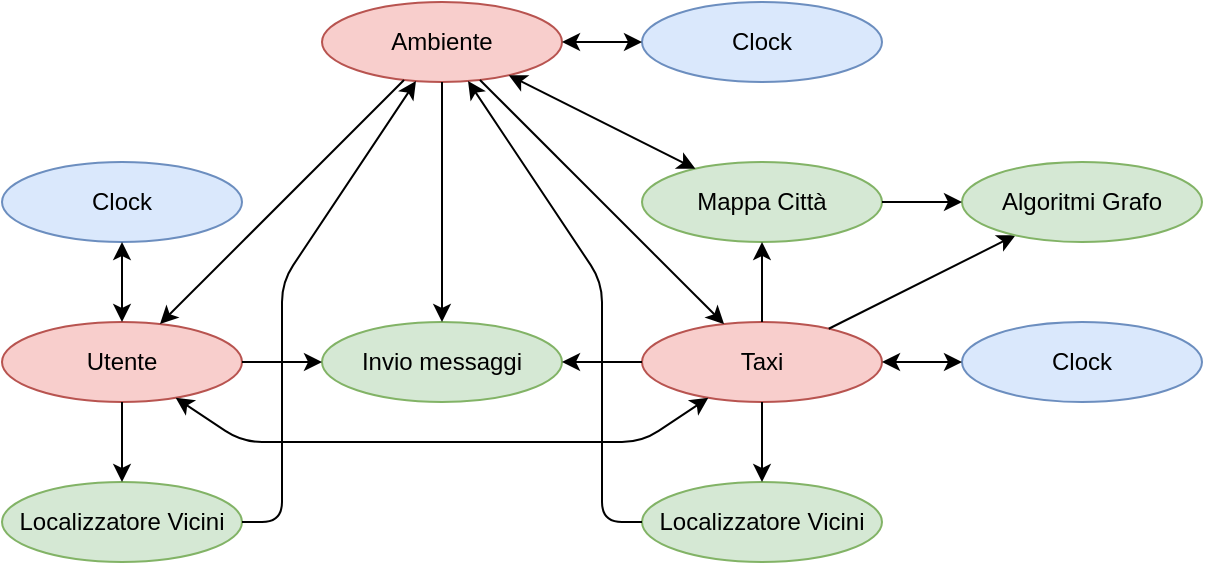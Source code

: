 <mxfile version="12.9.3" type="device"><diagram id="goIGYOIiu6fr8bYWdelc" name="Page-1"><mxGraphModel dx="791" dy="391" grid="1" gridSize="10" guides="1" tooltips="1" connect="1" arrows="1" fold="1" page="1" pageScale="1" pageWidth="827" pageHeight="1169" math="0" shadow="0"><root><mxCell id="0"/><mxCell id="1" parent="0"/><mxCell id="Is1H8vmeRZIpoCWJS2BI-1" value="Invio messaggi" style="ellipse;whiteSpace=wrap;html=1;fillColor=#d5e8d4;strokeColor=#82b366;" parent="1" vertex="1"><mxGeometry x="280" y="520" width="120" height="40" as="geometry"/></mxCell><mxCell id="Is1H8vmeRZIpoCWJS2BI-2" value="Localizzatore Vicini" style="ellipse;whiteSpace=wrap;html=1;fillColor=#d5e8d4;strokeColor=#82b366;" parent="1" vertex="1"><mxGeometry x="120" y="600" width="120" height="40" as="geometry"/></mxCell><mxCell id="Is1H8vmeRZIpoCWJS2BI-3" value="Taxi" style="ellipse;whiteSpace=wrap;html=1;fillColor=#f8cecc;strokeColor=#b85450;" parent="1" vertex="1"><mxGeometry x="440" y="520" width="120" height="40" as="geometry"/></mxCell><mxCell id="Is1H8vmeRZIpoCWJS2BI-4" value="Utente" style="ellipse;whiteSpace=wrap;html=1;fillColor=#f8cecc;strokeColor=#b85450;" parent="1" vertex="1"><mxGeometry x="120" y="520" width="120" height="40" as="geometry"/></mxCell><mxCell id="Is1H8vmeRZIpoCWJS2BI-5" value="Ambiente" style="ellipse;whiteSpace=wrap;html=1;fillColor=#f8cecc;strokeColor=#b85450;" parent="1" vertex="1"><mxGeometry x="280" y="360" width="120" height="40" as="geometry"/></mxCell><mxCell id="Is1H8vmeRZIpoCWJS2BI-6" value="Mappa Città" style="ellipse;whiteSpace=wrap;html=1;fillColor=#d5e8d4;strokeColor=#82b366;" parent="1" vertex="1"><mxGeometry x="440" y="440" width="120" height="40" as="geometry"/></mxCell><mxCell id="Is1H8vmeRZIpoCWJS2BI-7" value="" style="endArrow=classic;html=1;" parent="1" source="Is1H8vmeRZIpoCWJS2BI-5" target="Is1H8vmeRZIpoCWJS2BI-4" edge="1"><mxGeometry width="50" height="50" relative="1" as="geometry"><mxPoint x="-120" y="480" as="sourcePoint"/><mxPoint x="-260" y="340" as="targetPoint"/></mxGeometry></mxCell><mxCell id="Is1H8vmeRZIpoCWJS2BI-8" value="" style="endArrow=classic;html=1;" parent="1" source="Is1H8vmeRZIpoCWJS2BI-4" target="Is1H8vmeRZIpoCWJS2BI-2" edge="1"><mxGeometry width="50" height="50" relative="1" as="geometry"><mxPoint x="-66.324" y="803.947" as="sourcePoint"/><mxPoint x="-70" y="825" as="targetPoint"/></mxGeometry></mxCell><mxCell id="Is1H8vmeRZIpoCWJS2BI-9" value="" style="endArrow=classic;html=1;" parent="1" source="Is1H8vmeRZIpoCWJS2BI-4" target="Is1H8vmeRZIpoCWJS2BI-1" edge="1"><mxGeometry width="50" height="50" relative="1" as="geometry"><mxPoint x="3.664" y="792.435" as="sourcePoint"/><mxPoint x="170" y="995" as="targetPoint"/></mxGeometry></mxCell><mxCell id="Is1H8vmeRZIpoCWJS2BI-10" value="" style="endArrow=classic;html=1;" parent="1" source="Is1H8vmeRZIpoCWJS2BI-3" target="Is1H8vmeRZIpoCWJS2BI-1" edge="1"><mxGeometry width="50" height="50" relative="1" as="geometry"><mxPoint x="350" y="905" as="sourcePoint"/><mxPoint x="400" y="855" as="targetPoint"/></mxGeometry></mxCell><mxCell id="Is1H8vmeRZIpoCWJS2BI-11" value="" style="endArrow=classic;html=1;" parent="1" source="Is1H8vmeRZIpoCWJS2BI-3" target="Is1H8vmeRZIpoCWJS2BI-13" edge="1"><mxGeometry width="50" height="50" relative="1" as="geometry"><mxPoint x="410" y="875" as="sourcePoint"/><mxPoint x="572" y="577" as="targetPoint"/></mxGeometry></mxCell><mxCell id="Is1H8vmeRZIpoCWJS2BI-12" value="" style="endArrow=classic;html=1;" parent="1" source="Is1H8vmeRZIpoCWJS2BI-5" target="Is1H8vmeRZIpoCWJS2BI-3" edge="1"><mxGeometry width="50" height="50" relative="1" as="geometry"><mxPoint x="90" y="470" as="sourcePoint"/><mxPoint x="360" y="400" as="targetPoint"/></mxGeometry></mxCell><mxCell id="Is1H8vmeRZIpoCWJS2BI-13" value="Algoritmi Grafo" style="ellipse;whiteSpace=wrap;html=1;fillColor=#d5e8d4;strokeColor=#82b366;" parent="1" vertex="1"><mxGeometry x="600" y="440" width="120" height="40" as="geometry"/></mxCell><mxCell id="Is1H8vmeRZIpoCWJS2BI-14" value="" style="endArrow=classic;html=1;strokeColor=#000000;" parent="1" source="Is1H8vmeRZIpoCWJS2BI-3" target="Is1H8vmeRZIpoCWJS2BI-6" edge="1"><mxGeometry width="50" height="50" relative="1" as="geometry"><mxPoint x="460" y="700" as="sourcePoint"/><mxPoint x="510" y="650" as="targetPoint"/></mxGeometry></mxCell><mxCell id="Is1H8vmeRZIpoCWJS2BI-17" value="" style="endArrow=classic;startArrow=classic;html=1;" parent="1" source="Is1H8vmeRZIpoCWJS2BI-5" target="Is1H8vmeRZIpoCWJS2BI-6" edge="1"><mxGeometry width="50" height="50" relative="1" as="geometry"><mxPoint x="440" y="380" as="sourcePoint"/><mxPoint x="490" y="330" as="targetPoint"/></mxGeometry></mxCell><mxCell id="Is1H8vmeRZIpoCWJS2BI-18" value="" style="endArrow=classic;startArrow=classic;html=1;" parent="1" source="Is1H8vmeRZIpoCWJS2BI-4" target="Is1H8vmeRZIpoCWJS2BI-3" edge="1"><mxGeometry width="50" height="50" relative="1" as="geometry"><mxPoint x="280" y="645" as="sourcePoint"/><mxPoint x="330" y="595" as="targetPoint"/><Array as="points"><mxPoint x="240" y="580"/><mxPoint x="440" y="580"/></Array></mxGeometry></mxCell><mxCell id="Is1H8vmeRZIpoCWJS2BI-19" value="Clock" style="ellipse;whiteSpace=wrap;html=1;fillColor=#dae8fc;strokeColor=#6c8ebf;" parent="1" vertex="1"><mxGeometry x="600" y="520" width="120" height="40" as="geometry"/></mxCell><mxCell id="Is1H8vmeRZIpoCWJS2BI-20" value="" style="endArrow=classic;startArrow=classic;html=1;" parent="1" source="Is1H8vmeRZIpoCWJS2BI-19" target="Is1H8vmeRZIpoCWJS2BI-3" edge="1"><mxGeometry width="50" height="50" relative="1" as="geometry"><mxPoint x="630" y="695" as="sourcePoint"/><mxPoint x="680" y="645" as="targetPoint"/></mxGeometry></mxCell><mxCell id="NrK9EzW2OxmsmY1sQKJ_-1" value="Clock" style="ellipse;whiteSpace=wrap;html=1;fillColor=#dae8fc;strokeColor=#6c8ebf;" vertex="1" parent="1"><mxGeometry x="440" y="360" width="120" height="40" as="geometry"/></mxCell><mxCell id="NrK9EzW2OxmsmY1sQKJ_-3" value="" style="endArrow=classic;startArrow=classic;html=1;" edge="1" parent="1" source="Is1H8vmeRZIpoCWJS2BI-5" target="NrK9EzW2OxmsmY1sQKJ_-1"><mxGeometry width="50" height="50" relative="1" as="geometry"><mxPoint x="390" y="340" as="sourcePoint"/><mxPoint x="440" y="290" as="targetPoint"/></mxGeometry></mxCell><mxCell id="NrK9EzW2OxmsmY1sQKJ_-4" value="Clock" style="ellipse;whiteSpace=wrap;html=1;fillColor=#dae8fc;strokeColor=#6c8ebf;" vertex="1" parent="1"><mxGeometry x="120" y="440" width="120" height="40" as="geometry"/></mxCell><mxCell id="NrK9EzW2OxmsmY1sQKJ_-5" value="" style="endArrow=classic;startArrow=classic;html=1;" edge="1" parent="1" source="NrK9EzW2OxmsmY1sQKJ_-4" target="Is1H8vmeRZIpoCWJS2BI-4"><mxGeometry width="50" height="50" relative="1" as="geometry"><mxPoint x="20" y="640" as="sourcePoint"/><mxPoint x="70" y="590" as="targetPoint"/></mxGeometry></mxCell><mxCell id="NrK9EzW2OxmsmY1sQKJ_-6" value="Localizzatore Vicini" style="ellipse;whiteSpace=wrap;html=1;fillColor=#d5e8d4;strokeColor=#82b366;" vertex="1" parent="1"><mxGeometry x="440" y="600" width="120" height="40" as="geometry"/></mxCell><mxCell id="NrK9EzW2OxmsmY1sQKJ_-8" value="" style="endArrow=classic;html=1;" edge="1" parent="1" source="Is1H8vmeRZIpoCWJS2BI-3" target="NrK9EzW2OxmsmY1sQKJ_-6"><mxGeometry width="50" height="50" relative="1" as="geometry"><mxPoint x="540" y="730" as="sourcePoint"/><mxPoint x="590" y="680" as="targetPoint"/></mxGeometry></mxCell><mxCell id="NrK9EzW2OxmsmY1sQKJ_-9" value="" style="endArrow=classic;html=1;" edge="1" parent="1" source="Is1H8vmeRZIpoCWJS2BI-2" target="Is1H8vmeRZIpoCWJS2BI-5"><mxGeometry width="50" height="50" relative="1" as="geometry"><mxPoint x="230" y="790" as="sourcePoint"/><mxPoint x="280" y="740" as="targetPoint"/><Array as="points"><mxPoint x="260" y="620"/><mxPoint x="260" y="500"/></Array></mxGeometry></mxCell><mxCell id="NrK9EzW2OxmsmY1sQKJ_-10" value="" style="endArrow=classic;html=1;" edge="1" parent="1" source="NrK9EzW2OxmsmY1sQKJ_-6" target="Is1H8vmeRZIpoCWJS2BI-5"><mxGeometry width="50" height="50" relative="1" as="geometry"><mxPoint x="290" y="750" as="sourcePoint"/><mxPoint x="340" y="700" as="targetPoint"/><Array as="points"><mxPoint x="420" y="620"/><mxPoint x="420" y="500"/></Array></mxGeometry></mxCell><mxCell id="NrK9EzW2OxmsmY1sQKJ_-11" value="" style="endArrow=classic;html=1;" edge="1" parent="1" source="Is1H8vmeRZIpoCWJS2BI-5" target="Is1H8vmeRZIpoCWJS2BI-1"><mxGeometry width="50" height="50" relative="1" as="geometry"><mxPoint x="210" y="420" as="sourcePoint"/><mxPoint x="260" y="370" as="targetPoint"/></mxGeometry></mxCell><mxCell id="NrK9EzW2OxmsmY1sQKJ_-12" value="" style="endArrow=classic;html=1;" edge="1" parent="1" source="Is1H8vmeRZIpoCWJS2BI-6" target="Is1H8vmeRZIpoCWJS2BI-13"><mxGeometry width="50" height="50" relative="1" as="geometry"><mxPoint x="640" y="440" as="sourcePoint"/><mxPoint x="690" y="390" as="targetPoint"/></mxGeometry></mxCell></root></mxGraphModel></diagram></mxfile>